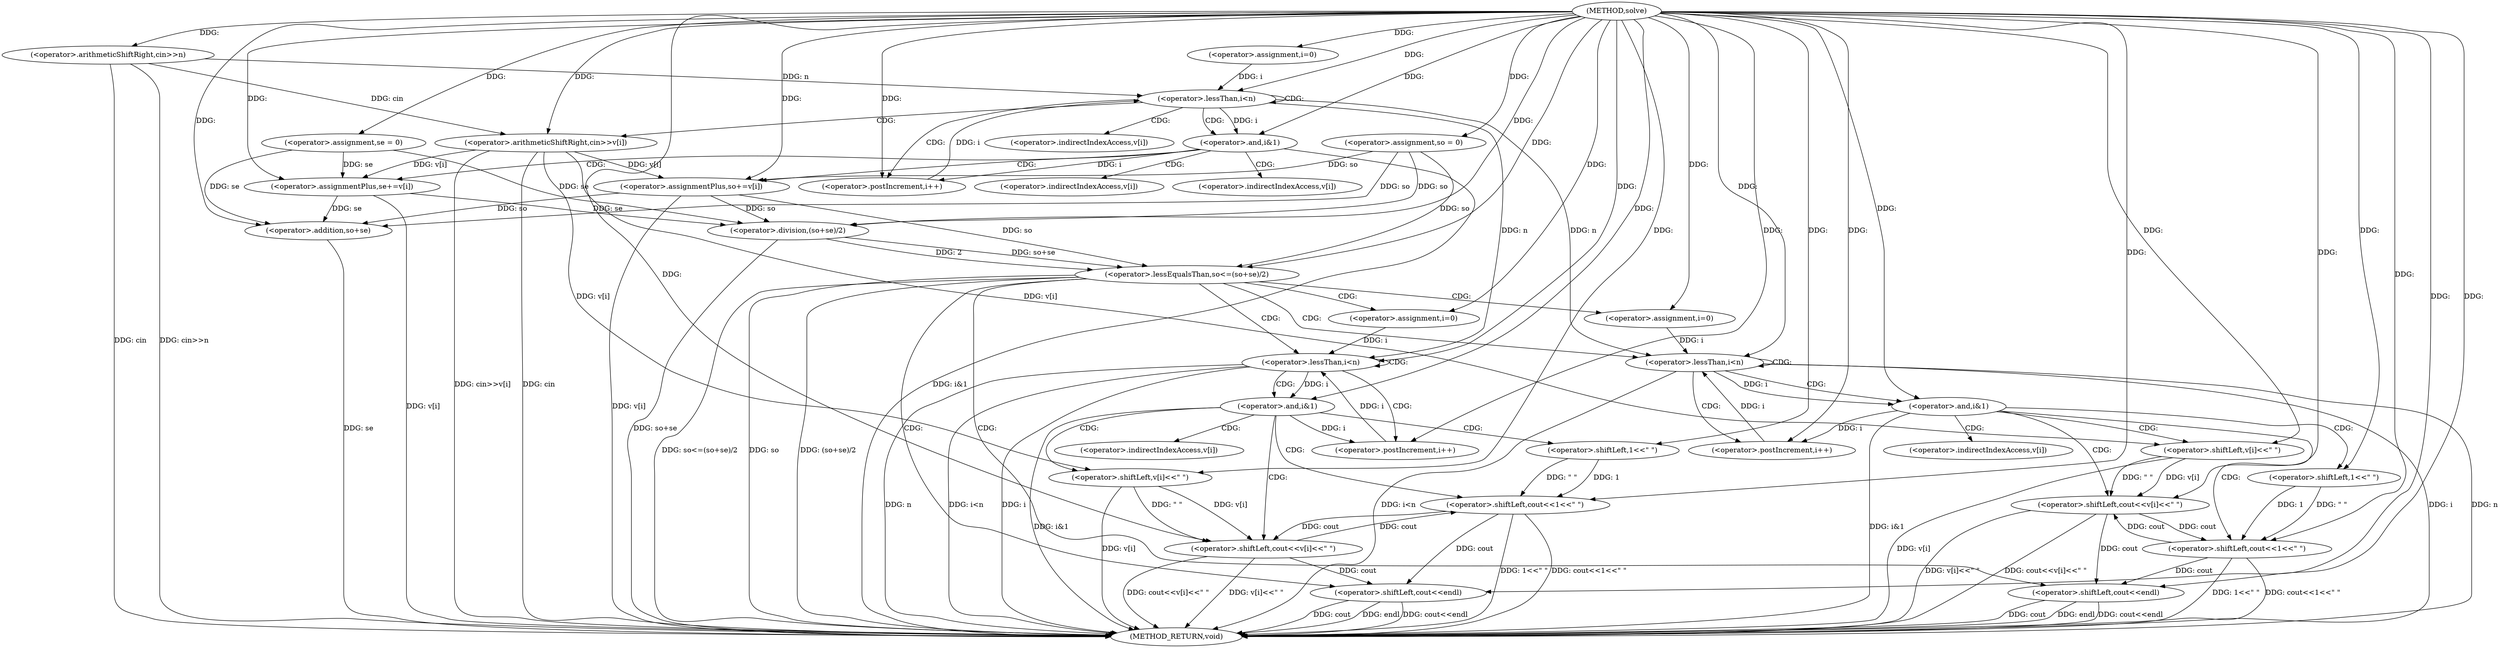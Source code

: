 digraph "solve" {  
"1000113" [label = "(METHOD,solve)" ]
"1000232" [label = "(METHOD_RETURN,void)" ]
"1000116" [label = "(<operator>.arithmeticShiftRight,cin>>n)" ]
"1000121" [label = "(<operator>.assignment,so = 0)" ]
"1000125" [label = "(<operator>.assignment,se = 0)" ]
"1000130" [label = "(<operator>.assignment,i=0)" ]
"1000133" [label = "(<operator>.lessThan,i<n)" ]
"1000136" [label = "(<operator>.postIncrement,i++)" ]
"1000160" [label = "(<operator>.lessEqualsThan,so<=(so+se)/2)" ]
"1000139" [label = "(<operator>.arithmeticShiftRight,cin>>v[i])" ]
"1000196" [label = "(<operator>.shiftLeft,cout<<endl)" ]
"1000145" [label = "(<operator>.and,i&1)" ]
"1000148" [label = "(<operator>.assignmentPlus,so+=v[i])" ]
"1000162" [label = "(<operator>.division,(so+se)/2)" ]
"1000170" [label = "(<operator>.assignment,i=0)" ]
"1000173" [label = "(<operator>.lessThan,i<n)" ]
"1000176" [label = "(<operator>.postIncrement,i++)" ]
"1000229" [label = "(<operator>.shiftLeft,cout<<endl)" ]
"1000154" [label = "(<operator>.assignmentPlus,se+=v[i])" ]
"1000163" [label = "(<operator>.addition,so+se)" ]
"1000203" [label = "(<operator>.assignment,i=0)" ]
"1000206" [label = "(<operator>.lessThan,i<n)" ]
"1000209" [label = "(<operator>.postIncrement,i++)" ]
"1000180" [label = "(<operator>.and,i&1)" ]
"1000183" [label = "(<operator>.shiftLeft,cout<<1<<\" \")" ]
"1000189" [label = "(<operator>.shiftLeft,cout<<v[i]<<\" \")" ]
"1000213" [label = "(<operator>.and,i&1)" ]
"1000216" [label = "(<operator>.shiftLeft,cout<<v[i]<<\" \")" ]
"1000185" [label = "(<operator>.shiftLeft,1<<\" \")" ]
"1000224" [label = "(<operator>.shiftLeft,cout<<1<<\" \")" ]
"1000191" [label = "(<operator>.shiftLeft,v[i]<<\" \")" ]
"1000218" [label = "(<operator>.shiftLeft,v[i]<<\" \")" ]
"1000226" [label = "(<operator>.shiftLeft,1<<\" \")" ]
"1000141" [label = "(<operator>.indirectIndexAccess,v[i])" ]
"1000150" [label = "(<operator>.indirectIndexAccess,v[i])" ]
"1000156" [label = "(<operator>.indirectIndexAccess,v[i])" ]
"1000192" [label = "(<operator>.indirectIndexAccess,v[i])" ]
"1000219" [label = "(<operator>.indirectIndexAccess,v[i])" ]
  "1000116" -> "1000232"  [ label = "DDG: cin"] 
  "1000116" -> "1000232"  [ label = "DDG: cin>>n"] 
  "1000160" -> "1000232"  [ label = "DDG: so"] 
  "1000163" -> "1000232"  [ label = "DDG: se"] 
  "1000162" -> "1000232"  [ label = "DDG: so+se"] 
  "1000160" -> "1000232"  [ label = "DDG: (so+se)/2"] 
  "1000160" -> "1000232"  [ label = "DDG: so<=(so+se)/2"] 
  "1000206" -> "1000232"  [ label = "DDG: i"] 
  "1000206" -> "1000232"  [ label = "DDG: n"] 
  "1000206" -> "1000232"  [ label = "DDG: i<n"] 
  "1000229" -> "1000232"  [ label = "DDG: cout"] 
  "1000229" -> "1000232"  [ label = "DDG: endl"] 
  "1000229" -> "1000232"  [ label = "DDG: cout<<endl"] 
  "1000213" -> "1000232"  [ label = "DDG: i&1"] 
  "1000224" -> "1000232"  [ label = "DDG: 1<<\" \""] 
  "1000224" -> "1000232"  [ label = "DDG: cout<<1<<\" \""] 
  "1000218" -> "1000232"  [ label = "DDG: v[i]"] 
  "1000216" -> "1000232"  [ label = "DDG: v[i]<<\" \""] 
  "1000216" -> "1000232"  [ label = "DDG: cout<<v[i]<<\" \""] 
  "1000173" -> "1000232"  [ label = "DDG: i"] 
  "1000173" -> "1000232"  [ label = "DDG: n"] 
  "1000173" -> "1000232"  [ label = "DDG: i<n"] 
  "1000196" -> "1000232"  [ label = "DDG: cout"] 
  "1000196" -> "1000232"  [ label = "DDG: endl"] 
  "1000196" -> "1000232"  [ label = "DDG: cout<<endl"] 
  "1000180" -> "1000232"  [ label = "DDG: i&1"] 
  "1000191" -> "1000232"  [ label = "DDG: v[i]"] 
  "1000189" -> "1000232"  [ label = "DDG: v[i]<<\" \""] 
  "1000189" -> "1000232"  [ label = "DDG: cout<<v[i]<<\" \""] 
  "1000183" -> "1000232"  [ label = "DDG: 1<<\" \""] 
  "1000183" -> "1000232"  [ label = "DDG: cout<<1<<\" \""] 
  "1000139" -> "1000232"  [ label = "DDG: cin"] 
  "1000139" -> "1000232"  [ label = "DDG: cin>>v[i]"] 
  "1000145" -> "1000232"  [ label = "DDG: i&1"] 
  "1000154" -> "1000232"  [ label = "DDG: v[i]"] 
  "1000148" -> "1000232"  [ label = "DDG: v[i]"] 
  "1000113" -> "1000121"  [ label = "DDG: "] 
  "1000113" -> "1000125"  [ label = "DDG: "] 
  "1000113" -> "1000116"  [ label = "DDG: "] 
  "1000113" -> "1000130"  [ label = "DDG: "] 
  "1000130" -> "1000133"  [ label = "DDG: i"] 
  "1000136" -> "1000133"  [ label = "DDG: i"] 
  "1000113" -> "1000133"  [ label = "DDG: "] 
  "1000116" -> "1000133"  [ label = "DDG: n"] 
  "1000145" -> "1000136"  [ label = "DDG: i"] 
  "1000113" -> "1000136"  [ label = "DDG: "] 
  "1000113" -> "1000160"  [ label = "DDG: "] 
  "1000121" -> "1000160"  [ label = "DDG: so"] 
  "1000148" -> "1000160"  [ label = "DDG: so"] 
  "1000162" -> "1000160"  [ label = "DDG: so+se"] 
  "1000162" -> "1000160"  [ label = "DDG: 2"] 
  "1000116" -> "1000139"  [ label = "DDG: cin"] 
  "1000113" -> "1000139"  [ label = "DDG: "] 
  "1000139" -> "1000148"  [ label = "DDG: v[i]"] 
  "1000121" -> "1000162"  [ label = "DDG: so"] 
  "1000148" -> "1000162"  [ label = "DDG: so"] 
  "1000113" -> "1000162"  [ label = "DDG: "] 
  "1000125" -> "1000162"  [ label = "DDG: se"] 
  "1000154" -> "1000162"  [ label = "DDG: se"] 
  "1000113" -> "1000170"  [ label = "DDG: "] 
  "1000189" -> "1000196"  [ label = "DDG: cout"] 
  "1000183" -> "1000196"  [ label = "DDG: cout"] 
  "1000113" -> "1000196"  [ label = "DDG: "] 
  "1000133" -> "1000145"  [ label = "DDG: i"] 
  "1000113" -> "1000145"  [ label = "DDG: "] 
  "1000121" -> "1000148"  [ label = "DDG: so"] 
  "1000113" -> "1000148"  [ label = "DDG: "] 
  "1000139" -> "1000154"  [ label = "DDG: v[i]"] 
  "1000121" -> "1000163"  [ label = "DDG: so"] 
  "1000148" -> "1000163"  [ label = "DDG: so"] 
  "1000113" -> "1000163"  [ label = "DDG: "] 
  "1000125" -> "1000163"  [ label = "DDG: se"] 
  "1000154" -> "1000163"  [ label = "DDG: se"] 
  "1000170" -> "1000173"  [ label = "DDG: i"] 
  "1000176" -> "1000173"  [ label = "DDG: i"] 
  "1000113" -> "1000173"  [ label = "DDG: "] 
  "1000133" -> "1000173"  [ label = "DDG: n"] 
  "1000180" -> "1000176"  [ label = "DDG: i"] 
  "1000113" -> "1000176"  [ label = "DDG: "] 
  "1000113" -> "1000203"  [ label = "DDG: "] 
  "1000224" -> "1000229"  [ label = "DDG: cout"] 
  "1000216" -> "1000229"  [ label = "DDG: cout"] 
  "1000113" -> "1000229"  [ label = "DDG: "] 
  "1000125" -> "1000154"  [ label = "DDG: se"] 
  "1000113" -> "1000154"  [ label = "DDG: "] 
  "1000203" -> "1000206"  [ label = "DDG: i"] 
  "1000209" -> "1000206"  [ label = "DDG: i"] 
  "1000113" -> "1000206"  [ label = "DDG: "] 
  "1000133" -> "1000206"  [ label = "DDG: n"] 
  "1000213" -> "1000209"  [ label = "DDG: i"] 
  "1000113" -> "1000209"  [ label = "DDG: "] 
  "1000173" -> "1000180"  [ label = "DDG: i"] 
  "1000113" -> "1000180"  [ label = "DDG: "] 
  "1000189" -> "1000183"  [ label = "DDG: cout"] 
  "1000113" -> "1000183"  [ label = "DDG: "] 
  "1000185" -> "1000183"  [ label = "DDG: \" \""] 
  "1000185" -> "1000183"  [ label = "DDG: 1"] 
  "1000113" -> "1000185"  [ label = "DDG: "] 
  "1000183" -> "1000189"  [ label = "DDG: cout"] 
  "1000113" -> "1000189"  [ label = "DDG: "] 
  "1000191" -> "1000189"  [ label = "DDG: \" \""] 
  "1000191" -> "1000189"  [ label = "DDG: v[i]"] 
  "1000206" -> "1000213"  [ label = "DDG: i"] 
  "1000113" -> "1000213"  [ label = "DDG: "] 
  "1000224" -> "1000216"  [ label = "DDG: cout"] 
  "1000113" -> "1000216"  [ label = "DDG: "] 
  "1000218" -> "1000216"  [ label = "DDG: \" \""] 
  "1000218" -> "1000216"  [ label = "DDG: v[i]"] 
  "1000139" -> "1000191"  [ label = "DDG: v[i]"] 
  "1000113" -> "1000191"  [ label = "DDG: "] 
  "1000139" -> "1000218"  [ label = "DDG: v[i]"] 
  "1000113" -> "1000218"  [ label = "DDG: "] 
  "1000216" -> "1000224"  [ label = "DDG: cout"] 
  "1000113" -> "1000224"  [ label = "DDG: "] 
  "1000226" -> "1000224"  [ label = "DDG: 1"] 
  "1000226" -> "1000224"  [ label = "DDG: \" \""] 
  "1000113" -> "1000226"  [ label = "DDG: "] 
  "1000133" -> "1000141"  [ label = "CDG: "] 
  "1000133" -> "1000139"  [ label = "CDG: "] 
  "1000133" -> "1000133"  [ label = "CDG: "] 
  "1000133" -> "1000136"  [ label = "CDG: "] 
  "1000133" -> "1000145"  [ label = "CDG: "] 
  "1000160" -> "1000229"  [ label = "CDG: "] 
  "1000160" -> "1000196"  [ label = "CDG: "] 
  "1000160" -> "1000206"  [ label = "CDG: "] 
  "1000160" -> "1000203"  [ label = "CDG: "] 
  "1000160" -> "1000173"  [ label = "CDG: "] 
  "1000160" -> "1000170"  [ label = "CDG: "] 
  "1000145" -> "1000156"  [ label = "CDG: "] 
  "1000145" -> "1000150"  [ label = "CDG: "] 
  "1000145" -> "1000148"  [ label = "CDG: "] 
  "1000145" -> "1000154"  [ label = "CDG: "] 
  "1000173" -> "1000180"  [ label = "CDG: "] 
  "1000173" -> "1000173"  [ label = "CDG: "] 
  "1000173" -> "1000176"  [ label = "CDG: "] 
  "1000206" -> "1000213"  [ label = "CDG: "] 
  "1000206" -> "1000206"  [ label = "CDG: "] 
  "1000206" -> "1000209"  [ label = "CDG: "] 
  "1000180" -> "1000191"  [ label = "CDG: "] 
  "1000180" -> "1000183"  [ label = "CDG: "] 
  "1000180" -> "1000189"  [ label = "CDG: "] 
  "1000180" -> "1000192"  [ label = "CDG: "] 
  "1000180" -> "1000185"  [ label = "CDG: "] 
  "1000213" -> "1000216"  [ label = "CDG: "] 
  "1000213" -> "1000219"  [ label = "CDG: "] 
  "1000213" -> "1000218"  [ label = "CDG: "] 
  "1000213" -> "1000224"  [ label = "CDG: "] 
  "1000213" -> "1000226"  [ label = "CDG: "] 
}
